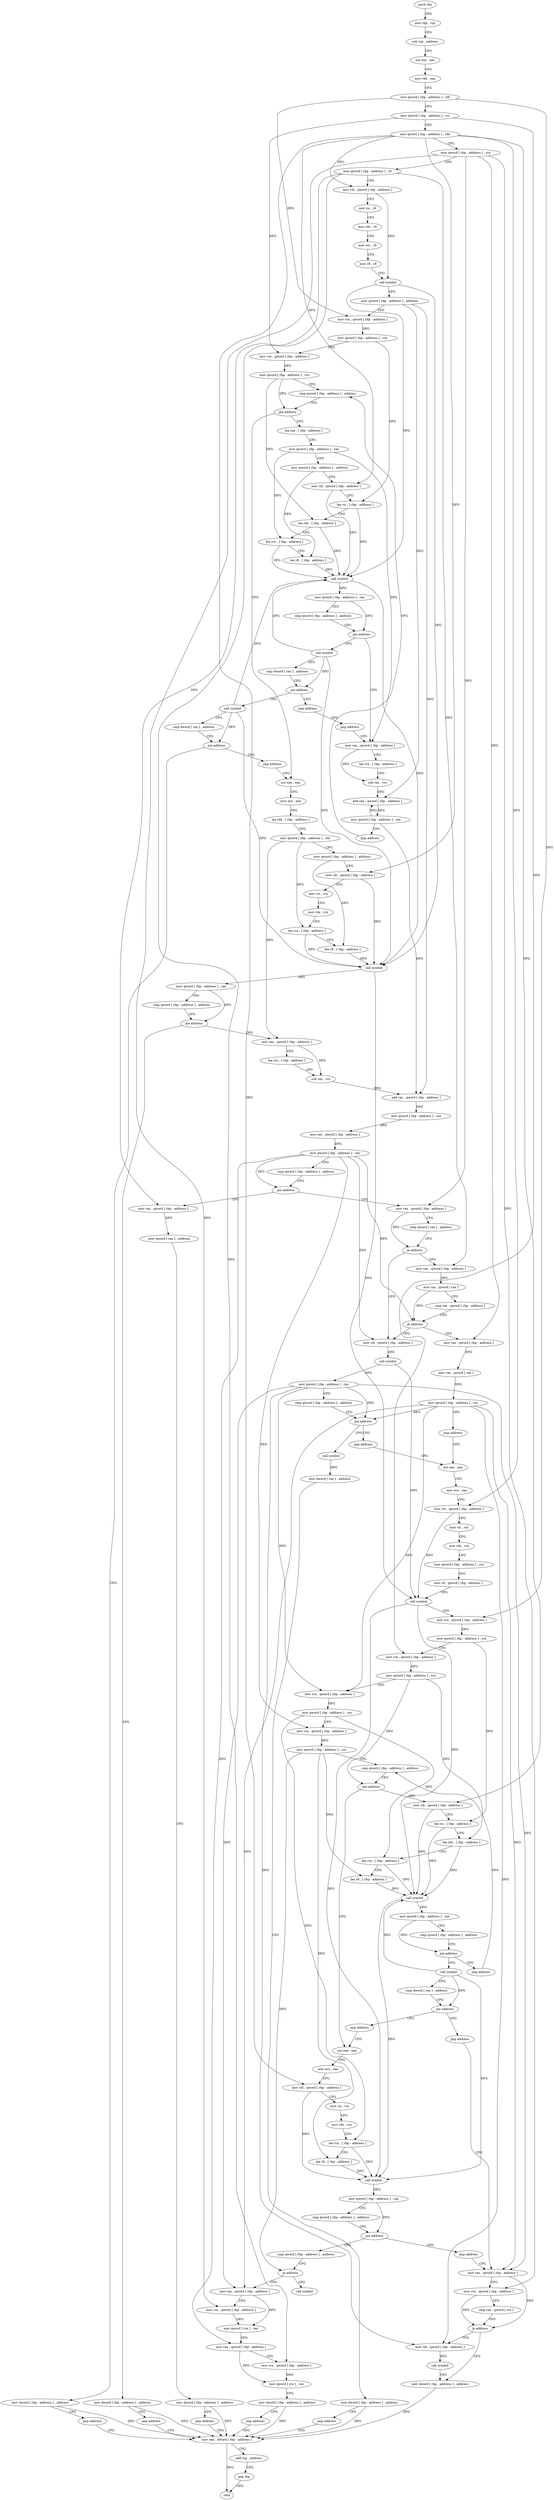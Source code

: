 digraph "func" {
"4271984" [label = "push rbp" ]
"4271985" [label = "mov rbp , rsp" ]
"4271988" [label = "sub rsp , address" ]
"4271995" [label = "xor eax , eax" ]
"4271997" [label = "mov r9d , eax" ]
"4272000" [label = "mov qword [ rbp - address ] , rdi" ]
"4272004" [label = "mov qword [ rbp - address ] , rsi" ]
"4272008" [label = "mov qword [ rbp - address ] , rdx" ]
"4272012" [label = "mov qword [ rbp - address ] , rcx" ]
"4272016" [label = "mov qword [ rbp - address ] , r8" ]
"4272020" [label = "mov rdi , qword [ rbp - address ]" ]
"4272024" [label = "mov rsi , r9" ]
"4272027" [label = "mov rdx , r9" ]
"4272030" [label = "mov rcx , r9" ]
"4272033" [label = "mov r8 , r9" ]
"4272036" [label = "call symbol" ]
"4272041" [label = "mov qword [ rbp - address ] , address" ]
"4272049" [label = "mov rcx , qword [ rbp - address ]" ]
"4272053" [label = "mov qword [ rbp - address ] , rcx" ]
"4272060" [label = "mov rcx , qword [ rbp - address ]" ]
"4272064" [label = "mov qword [ rbp - address ] , rcx" ]
"4272071" [label = "cmp qword [ rbp - address ] , address" ]
"4272253" [label = "xor eax , eax" ]
"4272255" [label = "mov ecx , eax" ]
"4272257" [label = "lea rdx , [ rbp - address ]" ]
"4272264" [label = "mov qword [ rbp - address ] , rdx" ]
"4272271" [label = "mov qword [ rbp - address ] , address" ]
"4272282" [label = "mov rdi , qword [ rbp - address ]" ]
"4272286" [label = "mov rsi , rcx" ]
"4272289" [label = "mov rdx , rcx" ]
"4272292" [label = "lea rcx , [ rbp - address ]" ]
"4272299" [label = "lea r8 , [ rbp - address ]" ]
"4272306" [label = "call symbol" ]
"4272311" [label = "mov qword [ rbp - address ] , rax" ]
"4272318" [label = "cmp qword [ rbp - address ] , address" ]
"4272326" [label = "jne address" ]
"4272344" [label = "mov rax , qword [ rbp - address ]" ]
"4272332" [label = "mov dword [ rbp - address ] , address" ]
"4272085" [label = "lea rax , [ rbp - address ]" ]
"4272092" [label = "mov qword [ rbp - address ] , rax" ]
"4272099" [label = "mov qword [ rbp - address ] , address" ]
"4272110" [label = "mov rdi , qword [ rbp - address ]" ]
"4272114" [label = "lea rsi , [ rbp - address ]" ]
"4272121" [label = "lea rdx , [ rbp - address ]" ]
"4272128" [label = "lea rcx , [ rbp - address ]" ]
"4272135" [label = "lea r8 , [ rbp - address ]" ]
"4272142" [label = "call symbol" ]
"4272147" [label = "mov qword [ rbp - address ] , rax" ]
"4272154" [label = "cmp qword [ rbp - address ] , address" ]
"4272162" [label = "jne address" ]
"4272223" [label = "mov rax , qword [ rbp - address ]" ]
"4272168" [label = "call symbol" ]
"4272351" [label = "lea rcx , [ rbp - address ]" ]
"4272358" [label = "sub rax , rcx" ]
"4272361" [label = "add rax , qword [ rbp - address ]" ]
"4272365" [label = "mov qword [ rbp - address ] , rax" ]
"4272369" [label = "mov rax , qword [ rbp - address ]" ]
"4272373" [label = "mov qword [ rbp - address ] , rax" ]
"4272377" [label = "cmp qword [ rbp - address ] , address" ]
"4272382" [label = "jne address" ]
"4272411" [label = "mov rax , qword [ rbp - address ]" ]
"4272388" [label = "mov rax , qword [ rbp - address ]" ]
"4272339" [label = "jmp address" ]
"4272833" [label = "mov eax , dword [ rbp - address ]" ]
"4272230" [label = "lea rcx , [ rbp - address ]" ]
"4272237" [label = "sub rax , rcx" ]
"4272240" [label = "add rax , qword [ rbp - address ]" ]
"4272244" [label = "mov qword [ rbp - address ] , rax" ]
"4272248" [label = "jmp address" ]
"4272173" [label = "cmp dword [ rax ] , address" ]
"4272176" [label = "jne address" ]
"4272187" [label = "call symbol" ]
"4272182" [label = "jmp address" ]
"4272415" [label = "cmp qword [ rax ] , address" ]
"4272419" [label = "je address" ]
"4272458" [label = "mov rdi , qword [ rbp - address ]" ]
"4272425" [label = "mov rax , qword [ rbp - address ]" ]
"4272392" [label = "mov qword [ rax ] , address" ]
"4272399" [label = "mov dword [ rbp - address ] , address" ]
"4272406" [label = "jmp address" ]
"4272836" [label = "add rsp , address" ]
"4272843" [label = "pop rbp" ]
"4272844" [label = "retn" ]
"4272079" [label = "jbe address" ]
"4272192" [label = "cmp dword [ rax ] , address" ]
"4272195" [label = "jne address" ]
"4272206" [label = "mov dword [ rbp - address ] , address" ]
"4272201" [label = "jmp address" ]
"4272218" [label = "jmp address" ]
"4272462" [label = "call symbol" ]
"4272467" [label = "mov qword [ rbp - address ] , rax" ]
"4272471" [label = "cmp qword [ rbp - address ] , address" ]
"4272476" [label = "jne address" ]
"4272505" [label = "jmp address" ]
"4272482" [label = "call symbol" ]
"4272429" [label = "mov rax , qword [ rax ]" ]
"4272432" [label = "cmp rax , qword [ rbp - address ]" ]
"4272436" [label = "jb address" ]
"4272442" [label = "mov rax , qword [ rbp - address ]" ]
"4272213" [label = "jmp address" ]
"4272510" [label = "xor eax , eax" ]
"4272487" [label = "mov dword [ rax ] , address" ]
"4272493" [label = "mov dword [ rbp - address ] , address" ]
"4272500" [label = "jmp address" ]
"4272446" [label = "mov rax , qword [ rax ]" ]
"4272449" [label = "mov qword [ rbp - address ] , rax" ]
"4272453" [label = "jmp address" ]
"4272512" [label = "mov ecx , eax" ]
"4272514" [label = "mov rdi , qword [ rbp - address ]" ]
"4272518" [label = "mov rsi , rcx" ]
"4272521" [label = "mov rdx , rcx" ]
"4272524" [label = "mov qword [ rbp - address ] , rcx" ]
"4272531" [label = "mov r8 , qword [ rbp - address ]" ]
"4272538" [label = "call symbol" ]
"4272543" [label = "mov rcx , qword [ rbp - address ]" ]
"4272547" [label = "mov qword [ rbp - address ] , rcx" ]
"4272554" [label = "mov rcx , qword [ rbp - address ]" ]
"4272558" [label = "mov qword [ rbp - address ] , rcx" ]
"4272565" [label = "mov rcx , qword [ rbp - address ]" ]
"4272569" [label = "mov qword [ rbp - address ] , rcx" ]
"4272576" [label = "mov rcx , qword [ rbp - address ]" ]
"4272580" [label = "mov qword [ rbp - address ] , rcx" ]
"4272587" [label = "cmp qword [ rbp - address ] , address" ]
"4272688" [label = "xor eax , eax" ]
"4272690" [label = "mov ecx , eax" ]
"4272692" [label = "mov rdi , qword [ rbp - address ]" ]
"4272696" [label = "mov rsi , rcx" ]
"4272699" [label = "mov rdx , rcx" ]
"4272702" [label = "lea rcx , [ rbp - address ]" ]
"4272709" [label = "lea r8 , [ rbp - address ]" ]
"4272716" [label = "call symbol" ]
"4272721" [label = "mov qword [ rbp - address ] , rax" ]
"4272728" [label = "cmp qword [ rbp - address ] , address" ]
"4272736" [label = "jne address" ]
"4272747" [label = "cmp qword [ rbp - address ] , address" ]
"4272742" [label = "jmp address" ]
"4272601" [label = "mov rdi , qword [ rbp - address ]" ]
"4272605" [label = "lea rsi , [ rbp - address ]" ]
"4272612" [label = "lea rdx , [ rbp - address ]" ]
"4272619" [label = "lea rcx , [ rbp - address ]" ]
"4272626" [label = "lea r8 , [ rbp - address ]" ]
"4272633" [label = "call symbol" ]
"4272638" [label = "mov qword [ rbp - address ] , rax" ]
"4272645" [label = "cmp qword [ rbp - address ] , address" ]
"4272653" [label = "jne address" ]
"4272683" [label = "jmp address" ]
"4272659" [label = "call symbol" ]
"4272755" [label = "je address" ]
"4272766" [label = "mov rax , qword [ rbp - address ]" ]
"4272761" [label = "call symbol" ]
"4272800" [label = "mov rax , qword [ rbp - address ]" ]
"4272664" [label = "cmp dword [ rax ] , address" ]
"4272667" [label = "jne address" ]
"4272678" [label = "jmp address" ]
"4272673" [label = "jmp address" ]
"4272770" [label = "mov rcx , qword [ rbp - address ]" ]
"4272774" [label = "mov qword [ rcx ] , rax" ]
"4272777" [label = "mov rax , qword [ rbp - address ]" ]
"4272781" [label = "mov rcx , qword [ rbp - address ]" ]
"4272785" [label = "mov qword [ rcx ] , rax" ]
"4272788" [label = "mov dword [ rbp - address ] , address" ]
"4272795" [label = "jmp address" ]
"4272804" [label = "mov rcx , qword [ rbp - address ]" ]
"4272808" [label = "cmp rax , qword [ rcx ]" ]
"4272811" [label = "je address" ]
"4272826" [label = "mov dword [ rbp - address ] , address" ]
"4272817" [label = "mov rdi , qword [ rbp - address ]" ]
"4272595" [label = "jbe address" ]
"4272821" [label = "call symbol" ]
"4271984" -> "4271985" [ label = "CFG" ]
"4271985" -> "4271988" [ label = "CFG" ]
"4271988" -> "4271995" [ label = "CFG" ]
"4271995" -> "4271997" [ label = "CFG" ]
"4271997" -> "4272000" [ label = "CFG" ]
"4272000" -> "4272004" [ label = "CFG" ]
"4272000" -> "4272049" [ label = "DFG" ]
"4272000" -> "4272543" [ label = "DFG" ]
"4272004" -> "4272008" [ label = "CFG" ]
"4272004" -> "4272060" [ label = "DFG" ]
"4272004" -> "4272554" [ label = "DFG" ]
"4272008" -> "4272012" [ label = "CFG" ]
"4272008" -> "4272020" [ label = "DFG" ]
"4272008" -> "4272282" [ label = "DFG" ]
"4272008" -> "4272110" [ label = "DFG" ]
"4272008" -> "4272514" [ label = "DFG" ]
"4272008" -> "4272692" [ label = "DFG" ]
"4272008" -> "4272601" [ label = "DFG" ]
"4272012" -> "4272016" [ label = "CFG" ]
"4272012" -> "4272411" [ label = "DFG" ]
"4272012" -> "4272442" [ label = "DFG" ]
"4272012" -> "4272770" [ label = "DFG" ]
"4272012" -> "4272804" [ label = "DFG" ]
"4272016" -> "4272020" [ label = "CFG" ]
"4272016" -> "4272388" [ label = "DFG" ]
"4272016" -> "4272425" [ label = "DFG" ]
"4272016" -> "4272781" [ label = "DFG" ]
"4272020" -> "4272024" [ label = "CFG" ]
"4272020" -> "4272036" [ label = "DFG" ]
"4272024" -> "4272027" [ label = "CFG" ]
"4272027" -> "4272030" [ label = "CFG" ]
"4272030" -> "4272033" [ label = "CFG" ]
"4272033" -> "4272036" [ label = "CFG" ]
"4272036" -> "4272041" [ label = "CFG" ]
"4272036" -> "4272306" [ label = "DFG" ]
"4272036" -> "4272142" [ label = "DFG" ]
"4272041" -> "4272049" [ label = "CFG" ]
"4272041" -> "4272361" [ label = "DFG" ]
"4272041" -> "4272240" [ label = "DFG" ]
"4272049" -> "4272053" [ label = "DFG" ]
"4272053" -> "4272060" [ label = "CFG" ]
"4272053" -> "4272114" [ label = "DFG" ]
"4272060" -> "4272064" [ label = "DFG" ]
"4272064" -> "4272071" [ label = "CFG" ]
"4272064" -> "4272079" [ label = "DFG" ]
"4272064" -> "4272121" [ label = "DFG" ]
"4272071" -> "4272079" [ label = "CFG" ]
"4272253" -> "4272255" [ label = "CFG" ]
"4272255" -> "4272257" [ label = "CFG" ]
"4272257" -> "4272264" [ label = "CFG" ]
"4272264" -> "4272271" [ label = "CFG" ]
"4272264" -> "4272344" [ label = "DFG" ]
"4272264" -> "4272292" [ label = "DFG" ]
"4272271" -> "4272282" [ label = "CFG" ]
"4272271" -> "4272299" [ label = "DFG" ]
"4272282" -> "4272286" [ label = "CFG" ]
"4272282" -> "4272306" [ label = "DFG" ]
"4272286" -> "4272289" [ label = "CFG" ]
"4272289" -> "4272292" [ label = "CFG" ]
"4272292" -> "4272299" [ label = "CFG" ]
"4272292" -> "4272306" [ label = "DFG" ]
"4272299" -> "4272306" [ label = "DFG" ]
"4272306" -> "4272311" [ label = "DFG" ]
"4272306" -> "4272538" [ label = "DFG" ]
"4272311" -> "4272318" [ label = "CFG" ]
"4272311" -> "4272326" [ label = "DFG" ]
"4272318" -> "4272326" [ label = "CFG" ]
"4272326" -> "4272344" [ label = "CFG" ]
"4272326" -> "4272332" [ label = "CFG" ]
"4272344" -> "4272351" [ label = "CFG" ]
"4272344" -> "4272358" [ label = "DFG" ]
"4272332" -> "4272339" [ label = "CFG" ]
"4272332" -> "4272833" [ label = "DFG" ]
"4272085" -> "4272092" [ label = "CFG" ]
"4272092" -> "4272099" [ label = "CFG" ]
"4272092" -> "4272223" [ label = "DFG" ]
"4272092" -> "4272128" [ label = "DFG" ]
"4272099" -> "4272110" [ label = "CFG" ]
"4272099" -> "4272135" [ label = "DFG" ]
"4272110" -> "4272114" [ label = "CFG" ]
"4272110" -> "4272142" [ label = "DFG" ]
"4272114" -> "4272121" [ label = "CFG" ]
"4272114" -> "4272142" [ label = "DFG" ]
"4272121" -> "4272128" [ label = "CFG" ]
"4272121" -> "4272142" [ label = "DFG" ]
"4272128" -> "4272135" [ label = "CFG" ]
"4272128" -> "4272142" [ label = "DFG" ]
"4272135" -> "4272142" [ label = "DFG" ]
"4272142" -> "4272147" [ label = "DFG" ]
"4272142" -> "4272306" [ label = "DFG" ]
"4272147" -> "4272154" [ label = "CFG" ]
"4272147" -> "4272162" [ label = "DFG" ]
"4272154" -> "4272162" [ label = "CFG" ]
"4272162" -> "4272223" [ label = "CFG" ]
"4272162" -> "4272168" [ label = "CFG" ]
"4272223" -> "4272230" [ label = "CFG" ]
"4272223" -> "4272237" [ label = "DFG" ]
"4272168" -> "4272173" [ label = "CFG" ]
"4272168" -> "4272306" [ label = "DFG" ]
"4272168" -> "4272142" [ label = "DFG" ]
"4272168" -> "4272176" [ label = "DFG" ]
"4272351" -> "4272358" [ label = "CFG" ]
"4272358" -> "4272361" [ label = "DFG" ]
"4272361" -> "4272365" [ label = "DFG" ]
"4272365" -> "4272369" [ label = "DFG" ]
"4272369" -> "4272373" [ label = "DFG" ]
"4272373" -> "4272377" [ label = "CFG" ]
"4272373" -> "4272382" [ label = "DFG" ]
"4272373" -> "4272458" [ label = "DFG" ]
"4272373" -> "4272436" [ label = "DFG" ]
"4272373" -> "4272576" [ label = "DFG" ]
"4272373" -> "4272777" [ label = "DFG" ]
"4272377" -> "4272382" [ label = "CFG" ]
"4272382" -> "4272411" [ label = "CFG" ]
"4272382" -> "4272388" [ label = "CFG" ]
"4272411" -> "4272415" [ label = "CFG" ]
"4272411" -> "4272419" [ label = "DFG" ]
"4272388" -> "4272392" [ label = "DFG" ]
"4272339" -> "4272833" [ label = "CFG" ]
"4272833" -> "4272836" [ label = "CFG" ]
"4272833" -> "4272844" [ label = "DFG" ]
"4272230" -> "4272237" [ label = "CFG" ]
"4272237" -> "4272240" [ label = "DFG" ]
"4272240" -> "4272244" [ label = "DFG" ]
"4272244" -> "4272248" [ label = "CFG" ]
"4272244" -> "4272361" [ label = "DFG" ]
"4272244" -> "4272240" [ label = "DFG" ]
"4272248" -> "4272071" [ label = "CFG" ]
"4272173" -> "4272176" [ label = "CFG" ]
"4272176" -> "4272187" [ label = "CFG" ]
"4272176" -> "4272182" [ label = "CFG" ]
"4272187" -> "4272192" [ label = "CFG" ]
"4272187" -> "4272306" [ label = "DFG" ]
"4272187" -> "4272142" [ label = "DFG" ]
"4272187" -> "4272195" [ label = "DFG" ]
"4272182" -> "4272218" [ label = "CFG" ]
"4272415" -> "4272419" [ label = "CFG" ]
"4272419" -> "4272458" [ label = "CFG" ]
"4272419" -> "4272425" [ label = "CFG" ]
"4272458" -> "4272462" [ label = "DFG" ]
"4272425" -> "4272429" [ label = "DFG" ]
"4272392" -> "4272399" [ label = "CFG" ]
"4272399" -> "4272406" [ label = "CFG" ]
"4272399" -> "4272833" [ label = "DFG" ]
"4272406" -> "4272833" [ label = "CFG" ]
"4272836" -> "4272843" [ label = "CFG" ]
"4272843" -> "4272844" [ label = "CFG" ]
"4272079" -> "4272253" [ label = "CFG" ]
"4272079" -> "4272085" [ label = "CFG" ]
"4272192" -> "4272195" [ label = "CFG" ]
"4272195" -> "4272206" [ label = "CFG" ]
"4272195" -> "4272201" [ label = "CFG" ]
"4272206" -> "4272213" [ label = "CFG" ]
"4272206" -> "4272833" [ label = "DFG" ]
"4272201" -> "4272253" [ label = "CFG" ]
"4272218" -> "4272223" [ label = "CFG" ]
"4272462" -> "4272467" [ label = "DFG" ]
"4272462" -> "4272538" [ label = "DFG" ]
"4272467" -> "4272471" [ label = "CFG" ]
"4272467" -> "4272476" [ label = "DFG" ]
"4272467" -> "4272565" [ label = "DFG" ]
"4272467" -> "4272766" [ label = "DFG" ]
"4272467" -> "4272800" [ label = "DFG" ]
"4272467" -> "4272817" [ label = "DFG" ]
"4272471" -> "4272476" [ label = "CFG" ]
"4272476" -> "4272505" [ label = "CFG" ]
"4272476" -> "4272482" [ label = "CFG" ]
"4272505" -> "4272510" [ label = "CFG" ]
"4272482" -> "4272487" [ label = "DFG" ]
"4272429" -> "4272432" [ label = "CFG" ]
"4272429" -> "4272436" [ label = "DFG" ]
"4272432" -> "4272436" [ label = "CFG" ]
"4272436" -> "4272458" [ label = "CFG" ]
"4272436" -> "4272442" [ label = "CFG" ]
"4272442" -> "4272446" [ label = "DFG" ]
"4272213" -> "4272833" [ label = "CFG" ]
"4272510" -> "4272512" [ label = "CFG" ]
"4272487" -> "4272493" [ label = "CFG" ]
"4272493" -> "4272500" [ label = "CFG" ]
"4272493" -> "4272833" [ label = "DFG" ]
"4272500" -> "4272833" [ label = "CFG" ]
"4272446" -> "4272449" [ label = "DFG" ]
"4272449" -> "4272453" [ label = "CFG" ]
"4272449" -> "4272476" [ label = "DFG" ]
"4272449" -> "4272565" [ label = "DFG" ]
"4272449" -> "4272766" [ label = "DFG" ]
"4272449" -> "4272800" [ label = "DFG" ]
"4272449" -> "4272817" [ label = "DFG" ]
"4272453" -> "4272510" [ label = "CFG" ]
"4272512" -> "4272514" [ label = "CFG" ]
"4272514" -> "4272518" [ label = "CFG" ]
"4272514" -> "4272538" [ label = "DFG" ]
"4272518" -> "4272521" [ label = "CFG" ]
"4272521" -> "4272524" [ label = "CFG" ]
"4272524" -> "4272531" [ label = "CFG" ]
"4272531" -> "4272538" [ label = "CFG" ]
"4272538" -> "4272543" [ label = "CFG" ]
"4272538" -> "4272716" [ label = "DFG" ]
"4272538" -> "4272633" [ label = "DFG" ]
"4272543" -> "4272547" [ label = "DFG" ]
"4272547" -> "4272554" [ label = "CFG" ]
"4272547" -> "4272605" [ label = "DFG" ]
"4272554" -> "4272558" [ label = "DFG" ]
"4272558" -> "4272565" [ label = "CFG" ]
"4272558" -> "4272595" [ label = "DFG" ]
"4272558" -> "4272612" [ label = "DFG" ]
"4272565" -> "4272569" [ label = "DFG" ]
"4272569" -> "4272576" [ label = "CFG" ]
"4272569" -> "4272702" [ label = "DFG" ]
"4272569" -> "4272619" [ label = "DFG" ]
"4272576" -> "4272580" [ label = "DFG" ]
"4272580" -> "4272587" [ label = "CFG" ]
"4272580" -> "4272755" [ label = "DFG" ]
"4272580" -> "4272709" [ label = "DFG" ]
"4272580" -> "4272626" [ label = "DFG" ]
"4272587" -> "4272595" [ label = "CFG" ]
"4272688" -> "4272690" [ label = "CFG" ]
"4272690" -> "4272692" [ label = "CFG" ]
"4272692" -> "4272696" [ label = "CFG" ]
"4272692" -> "4272716" [ label = "DFG" ]
"4272696" -> "4272699" [ label = "CFG" ]
"4272699" -> "4272702" [ label = "CFG" ]
"4272702" -> "4272709" [ label = "CFG" ]
"4272702" -> "4272716" [ label = "DFG" ]
"4272709" -> "4272716" [ label = "DFG" ]
"4272716" -> "4272721" [ label = "DFG" ]
"4272721" -> "4272728" [ label = "CFG" ]
"4272721" -> "4272736" [ label = "DFG" ]
"4272728" -> "4272736" [ label = "CFG" ]
"4272736" -> "4272747" [ label = "CFG" ]
"4272736" -> "4272742" [ label = "CFG" ]
"4272747" -> "4272755" [ label = "CFG" ]
"4272742" -> "4272800" [ label = "CFG" ]
"4272601" -> "4272605" [ label = "CFG" ]
"4272601" -> "4272633" [ label = "DFG" ]
"4272605" -> "4272612" [ label = "CFG" ]
"4272605" -> "4272633" [ label = "DFG" ]
"4272612" -> "4272619" [ label = "CFG" ]
"4272612" -> "4272633" [ label = "DFG" ]
"4272619" -> "4272626" [ label = "CFG" ]
"4272619" -> "4272633" [ label = "DFG" ]
"4272626" -> "4272633" [ label = "DFG" ]
"4272633" -> "4272638" [ label = "DFG" ]
"4272633" -> "4272716" [ label = "DFG" ]
"4272638" -> "4272645" [ label = "CFG" ]
"4272638" -> "4272653" [ label = "DFG" ]
"4272645" -> "4272653" [ label = "CFG" ]
"4272653" -> "4272683" [ label = "CFG" ]
"4272653" -> "4272659" [ label = "CFG" ]
"4272683" -> "4272587" [ label = "CFG" ]
"4272659" -> "4272664" [ label = "CFG" ]
"4272659" -> "4272716" [ label = "DFG" ]
"4272659" -> "4272633" [ label = "DFG" ]
"4272659" -> "4272667" [ label = "DFG" ]
"4272755" -> "4272766" [ label = "CFG" ]
"4272755" -> "4272761" [ label = "CFG" ]
"4272766" -> "4272770" [ label = "CFG" ]
"4272766" -> "4272774" [ label = "DFG" ]
"4272800" -> "4272804" [ label = "CFG" ]
"4272800" -> "4272811" [ label = "DFG" ]
"4272664" -> "4272667" [ label = "CFG" ]
"4272667" -> "4272678" [ label = "CFG" ]
"4272667" -> "4272673" [ label = "CFG" ]
"4272678" -> "4272800" [ label = "CFG" ]
"4272673" -> "4272688" [ label = "CFG" ]
"4272770" -> "4272774" [ label = "DFG" ]
"4272774" -> "4272777" [ label = "CFG" ]
"4272777" -> "4272781" [ label = "CFG" ]
"4272777" -> "4272785" [ label = "DFG" ]
"4272781" -> "4272785" [ label = "DFG" ]
"4272785" -> "4272788" [ label = "CFG" ]
"4272788" -> "4272795" [ label = "CFG" ]
"4272788" -> "4272833" [ label = "DFG" ]
"4272795" -> "4272833" [ label = "CFG" ]
"4272804" -> "4272808" [ label = "CFG" ]
"4272804" -> "4272811" [ label = "DFG" ]
"4272808" -> "4272811" [ label = "CFG" ]
"4272811" -> "4272826" [ label = "CFG" ]
"4272811" -> "4272817" [ label = "CFG" ]
"4272826" -> "4272833" [ label = "DFG" ]
"4272817" -> "4272821" [ label = "DFG" ]
"4272595" -> "4272688" [ label = "CFG" ]
"4272595" -> "4272601" [ label = "CFG" ]
"4272821" -> "4272826" [ label = "CFG" ]
}
